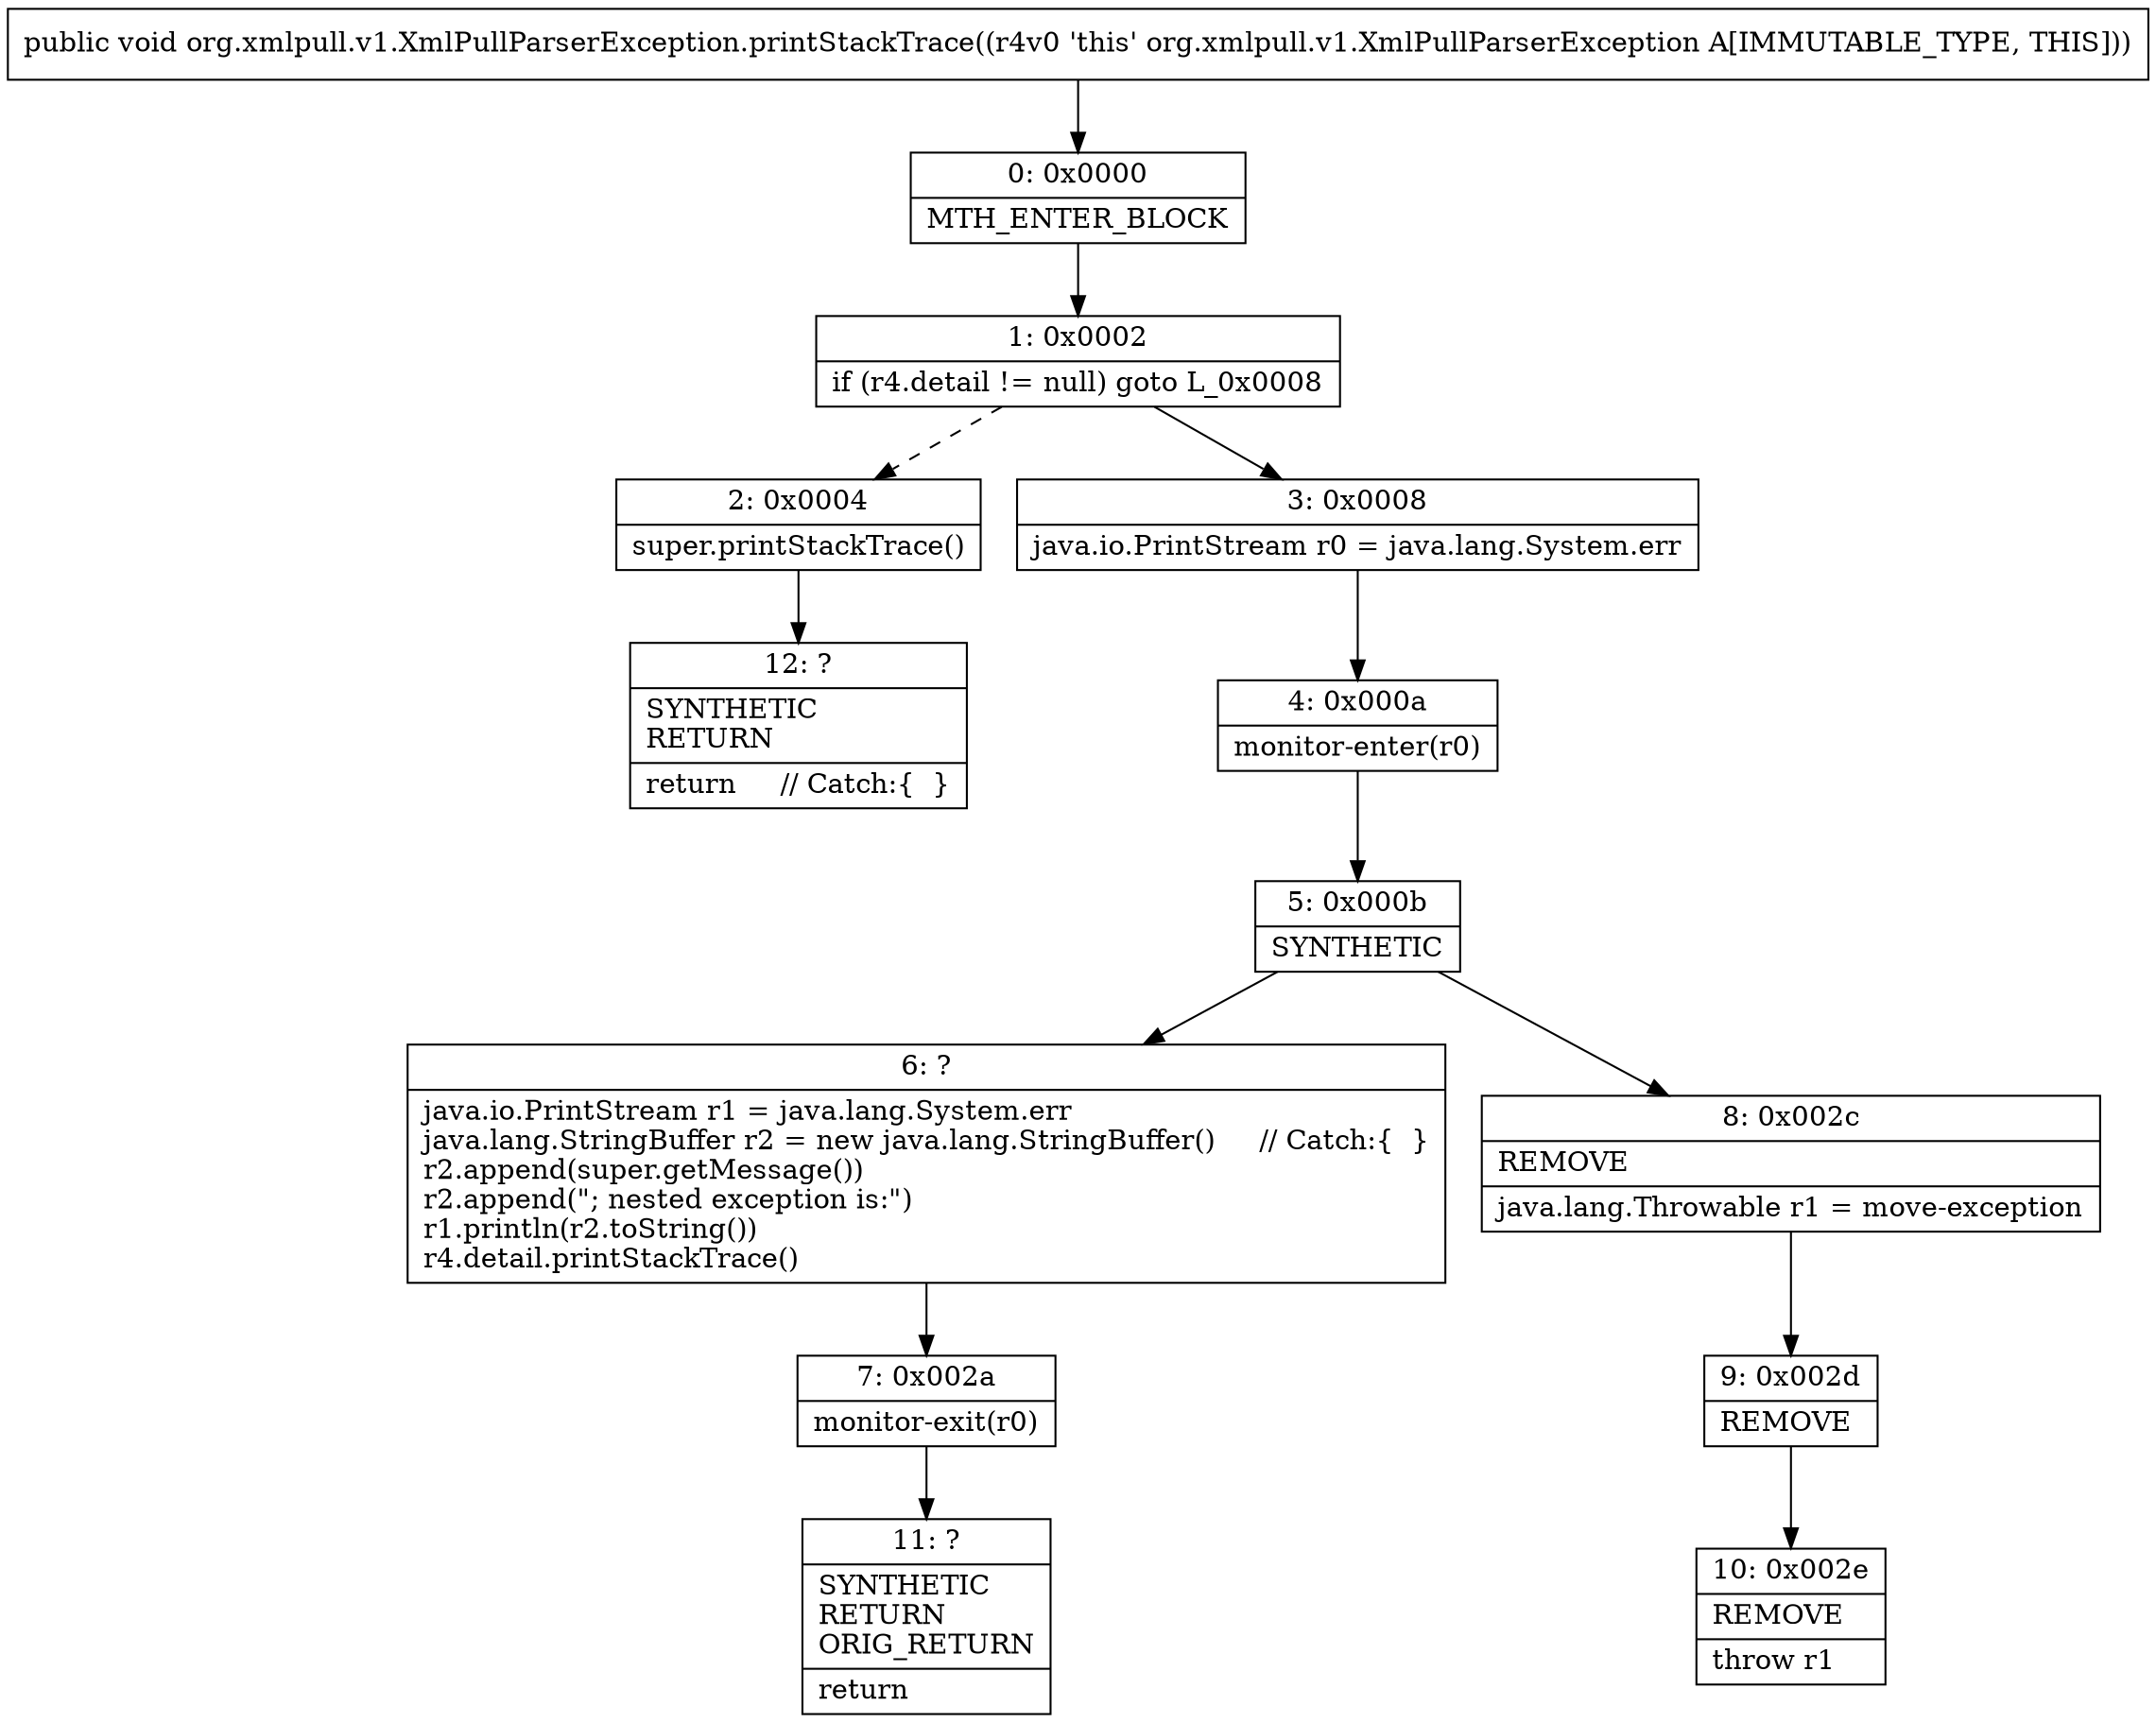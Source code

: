 digraph "CFG fororg.xmlpull.v1.XmlPullParserException.printStackTrace()V" {
Node_0 [shape=record,label="{0\:\ 0x0000|MTH_ENTER_BLOCK\l}"];
Node_1 [shape=record,label="{1\:\ 0x0002|if (r4.detail != null) goto L_0x0008\l}"];
Node_2 [shape=record,label="{2\:\ 0x0004|super.printStackTrace()\l}"];
Node_3 [shape=record,label="{3\:\ 0x0008|java.io.PrintStream r0 = java.lang.System.err\l}"];
Node_4 [shape=record,label="{4\:\ 0x000a|monitor\-enter(r0)\l}"];
Node_5 [shape=record,label="{5\:\ 0x000b|SYNTHETIC\l}"];
Node_6 [shape=record,label="{6\:\ ?|java.io.PrintStream r1 = java.lang.System.err\ljava.lang.StringBuffer r2 = new java.lang.StringBuffer()     \/\/ Catch:\{  \}\lr2.append(super.getMessage())\lr2.append(\"; nested exception is:\")\lr1.println(r2.toString())\lr4.detail.printStackTrace()\l}"];
Node_7 [shape=record,label="{7\:\ 0x002a|monitor\-exit(r0)\l}"];
Node_8 [shape=record,label="{8\:\ 0x002c|REMOVE\l|java.lang.Throwable r1 = move\-exception\l}"];
Node_9 [shape=record,label="{9\:\ 0x002d|REMOVE\l}"];
Node_10 [shape=record,label="{10\:\ 0x002e|REMOVE\l|throw r1\l}"];
Node_11 [shape=record,label="{11\:\ ?|SYNTHETIC\lRETURN\lORIG_RETURN\l|return\l}"];
Node_12 [shape=record,label="{12\:\ ?|SYNTHETIC\lRETURN\l|return     \/\/ Catch:\{  \}\l}"];
MethodNode[shape=record,label="{public void org.xmlpull.v1.XmlPullParserException.printStackTrace((r4v0 'this' org.xmlpull.v1.XmlPullParserException A[IMMUTABLE_TYPE, THIS])) }"];
MethodNode -> Node_0;
Node_0 -> Node_1;
Node_1 -> Node_2[style=dashed];
Node_1 -> Node_3;
Node_2 -> Node_12;
Node_3 -> Node_4;
Node_4 -> Node_5;
Node_5 -> Node_6;
Node_5 -> Node_8;
Node_6 -> Node_7;
Node_7 -> Node_11;
Node_8 -> Node_9;
Node_9 -> Node_10;
}

